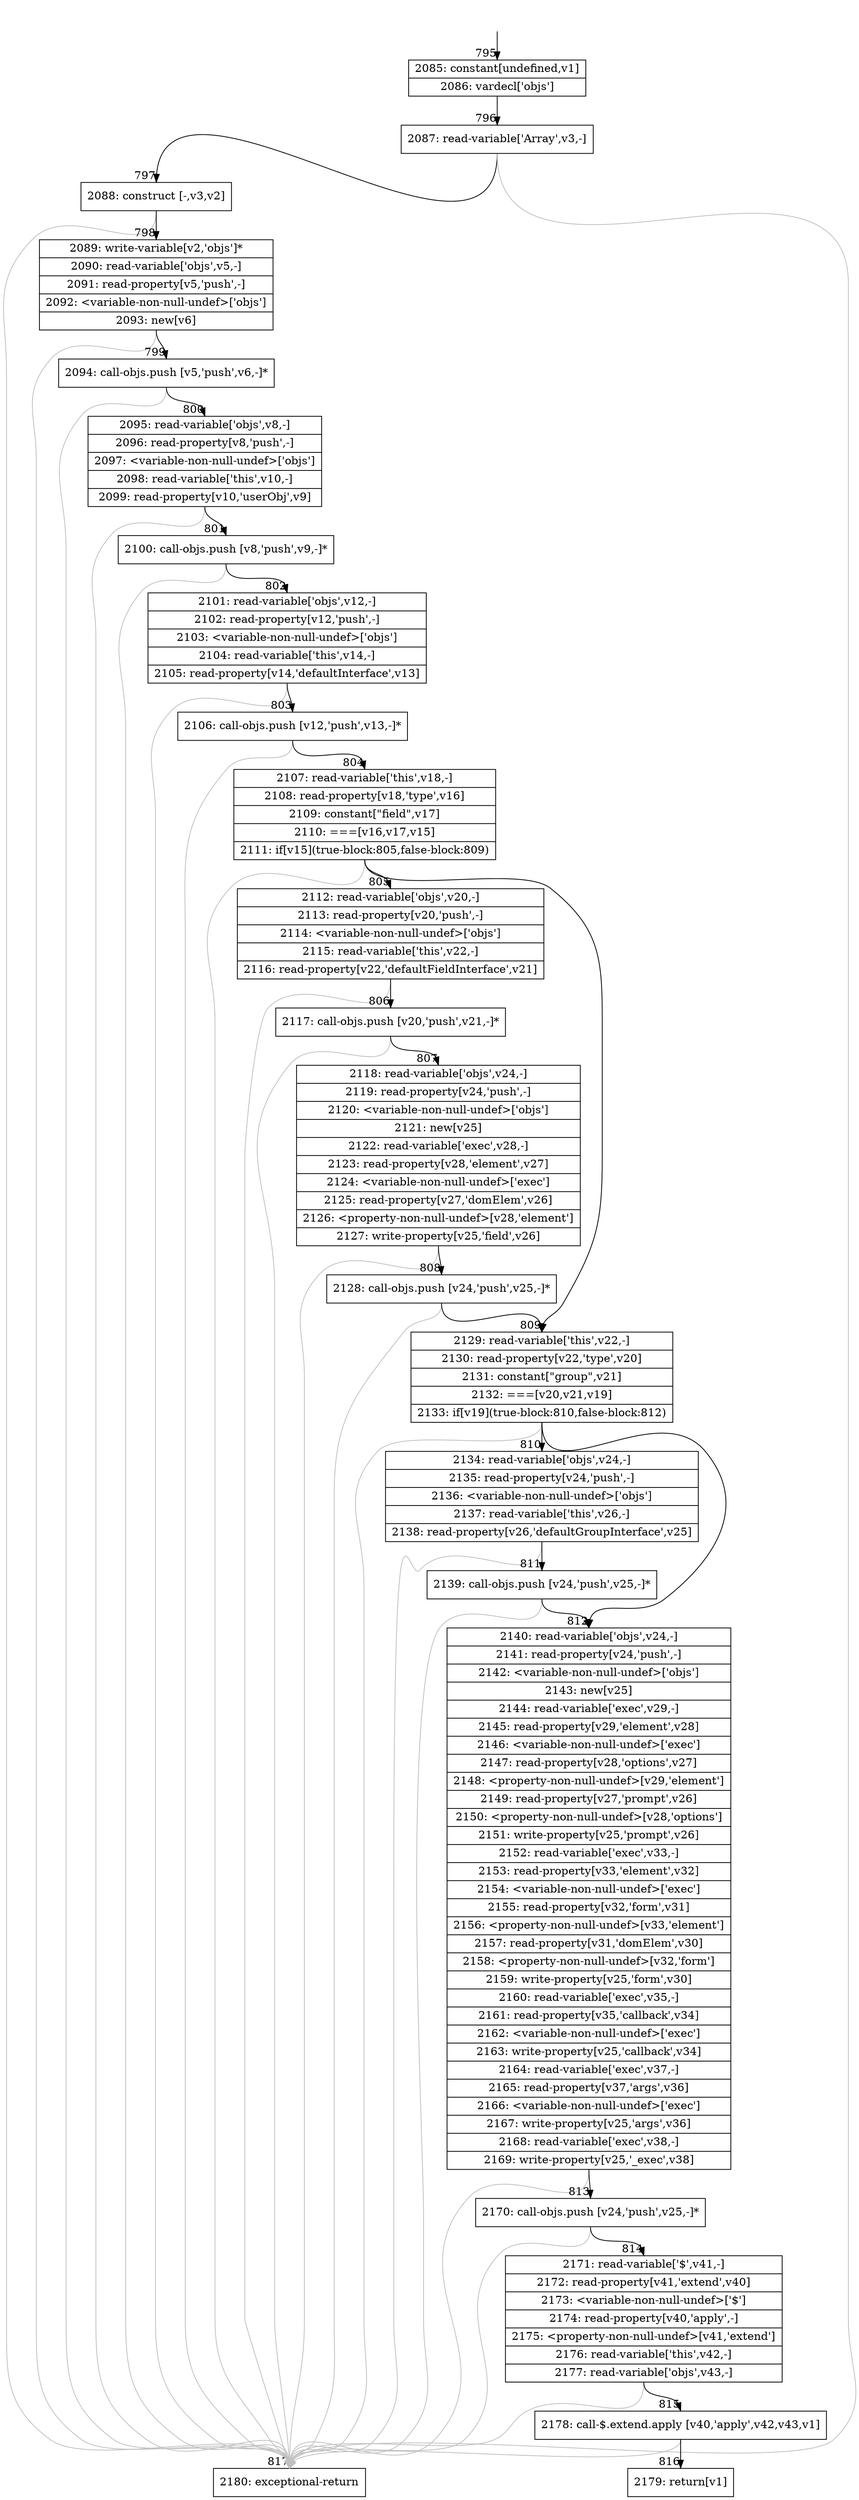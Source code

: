 digraph {
rankdir="TD"
BB_entry80[shape=none,label=""];
BB_entry80 -> BB795 [tailport=s, headport=n, headlabel="    795"]
BB795 [shape=record label="{2085: constant[undefined,v1]|2086: vardecl['objs']}" ] 
BB795 -> BB796 [tailport=s, headport=n, headlabel="      796"]
BB796 [shape=record label="{2087: read-variable['Array',v3,-]}" ] 
BB796 -> BB797 [tailport=s, headport=n, headlabel="      797"]
BB796 -> BB817 [tailport=s, headport=n, color=gray, headlabel="      817"]
BB797 [shape=record label="{2088: construct [-,v3,v2]}" ] 
BB797 -> BB798 [tailport=s, headport=n, headlabel="      798"]
BB797 -> BB817 [tailport=s, headport=n, color=gray]
BB798 [shape=record label="{2089: write-variable[v2,'objs']*|2090: read-variable['objs',v5,-]|2091: read-property[v5,'push',-]|2092: \<variable-non-null-undef\>['objs']|2093: new[v6]}" ] 
BB798 -> BB799 [tailport=s, headport=n, headlabel="      799"]
BB798 -> BB817 [tailport=s, headport=n, color=gray]
BB799 [shape=record label="{2094: call-objs.push [v5,'push',v6,-]*}" ] 
BB799 -> BB800 [tailport=s, headport=n, headlabel="      800"]
BB799 -> BB817 [tailport=s, headport=n, color=gray]
BB800 [shape=record label="{2095: read-variable['objs',v8,-]|2096: read-property[v8,'push',-]|2097: \<variable-non-null-undef\>['objs']|2098: read-variable['this',v10,-]|2099: read-property[v10,'userObj',v9]}" ] 
BB800 -> BB801 [tailport=s, headport=n, headlabel="      801"]
BB800 -> BB817 [tailport=s, headport=n, color=gray]
BB801 [shape=record label="{2100: call-objs.push [v8,'push',v9,-]*}" ] 
BB801 -> BB802 [tailport=s, headport=n, headlabel="      802"]
BB801 -> BB817 [tailport=s, headport=n, color=gray]
BB802 [shape=record label="{2101: read-variable['objs',v12,-]|2102: read-property[v12,'push',-]|2103: \<variable-non-null-undef\>['objs']|2104: read-variable['this',v14,-]|2105: read-property[v14,'defaultInterface',v13]}" ] 
BB802 -> BB803 [tailport=s, headport=n, headlabel="      803"]
BB802 -> BB817 [tailport=s, headport=n, color=gray]
BB803 [shape=record label="{2106: call-objs.push [v12,'push',v13,-]*}" ] 
BB803 -> BB804 [tailport=s, headport=n, headlabel="      804"]
BB803 -> BB817 [tailport=s, headport=n, color=gray]
BB804 [shape=record label="{2107: read-variable['this',v18,-]|2108: read-property[v18,'type',v16]|2109: constant[\"field\",v17]|2110: ===[v16,v17,v15]|2111: if[v15](true-block:805,false-block:809)}" ] 
BB804 -> BB805 [tailport=s, headport=n, headlabel="      805"]
BB804 -> BB809 [tailport=s, headport=n, headlabel="      809"]
BB804 -> BB817 [tailport=s, headport=n, color=gray]
BB805 [shape=record label="{2112: read-variable['objs',v20,-]|2113: read-property[v20,'push',-]|2114: \<variable-non-null-undef\>['objs']|2115: read-variable['this',v22,-]|2116: read-property[v22,'defaultFieldInterface',v21]}" ] 
BB805 -> BB806 [tailport=s, headport=n, headlabel="      806"]
BB805 -> BB817 [tailport=s, headport=n, color=gray]
BB806 [shape=record label="{2117: call-objs.push [v20,'push',v21,-]*}" ] 
BB806 -> BB807 [tailport=s, headport=n, headlabel="      807"]
BB806 -> BB817 [tailport=s, headport=n, color=gray]
BB807 [shape=record label="{2118: read-variable['objs',v24,-]|2119: read-property[v24,'push',-]|2120: \<variable-non-null-undef\>['objs']|2121: new[v25]|2122: read-variable['exec',v28,-]|2123: read-property[v28,'element',v27]|2124: \<variable-non-null-undef\>['exec']|2125: read-property[v27,'domElem',v26]|2126: \<property-non-null-undef\>[v28,'element']|2127: write-property[v25,'field',v26]}" ] 
BB807 -> BB808 [tailport=s, headport=n, headlabel="      808"]
BB807 -> BB817 [tailport=s, headport=n, color=gray]
BB808 [shape=record label="{2128: call-objs.push [v24,'push',v25,-]*}" ] 
BB808 -> BB809 [tailport=s, headport=n]
BB808 -> BB817 [tailport=s, headport=n, color=gray]
BB809 [shape=record label="{2129: read-variable['this',v22,-]|2130: read-property[v22,'type',v20]|2131: constant[\"group\",v21]|2132: ===[v20,v21,v19]|2133: if[v19](true-block:810,false-block:812)}" ] 
BB809 -> BB810 [tailport=s, headport=n, headlabel="      810"]
BB809 -> BB812 [tailport=s, headport=n, headlabel="      812"]
BB809 -> BB817 [tailport=s, headport=n, color=gray]
BB810 [shape=record label="{2134: read-variable['objs',v24,-]|2135: read-property[v24,'push',-]|2136: \<variable-non-null-undef\>['objs']|2137: read-variable['this',v26,-]|2138: read-property[v26,'defaultGroupInterface',v25]}" ] 
BB810 -> BB811 [tailport=s, headport=n, headlabel="      811"]
BB810 -> BB817 [tailport=s, headport=n, color=gray]
BB811 [shape=record label="{2139: call-objs.push [v24,'push',v25,-]*}" ] 
BB811 -> BB812 [tailport=s, headport=n]
BB811 -> BB817 [tailport=s, headport=n, color=gray]
BB812 [shape=record label="{2140: read-variable['objs',v24,-]|2141: read-property[v24,'push',-]|2142: \<variable-non-null-undef\>['objs']|2143: new[v25]|2144: read-variable['exec',v29,-]|2145: read-property[v29,'element',v28]|2146: \<variable-non-null-undef\>['exec']|2147: read-property[v28,'options',v27]|2148: \<property-non-null-undef\>[v29,'element']|2149: read-property[v27,'prompt',v26]|2150: \<property-non-null-undef\>[v28,'options']|2151: write-property[v25,'prompt',v26]|2152: read-variable['exec',v33,-]|2153: read-property[v33,'element',v32]|2154: \<variable-non-null-undef\>['exec']|2155: read-property[v32,'form',v31]|2156: \<property-non-null-undef\>[v33,'element']|2157: read-property[v31,'domElem',v30]|2158: \<property-non-null-undef\>[v32,'form']|2159: write-property[v25,'form',v30]|2160: read-variable['exec',v35,-]|2161: read-property[v35,'callback',v34]|2162: \<variable-non-null-undef\>['exec']|2163: write-property[v25,'callback',v34]|2164: read-variable['exec',v37,-]|2165: read-property[v37,'args',v36]|2166: \<variable-non-null-undef\>['exec']|2167: write-property[v25,'args',v36]|2168: read-variable['exec',v38,-]|2169: write-property[v25,'_exec',v38]}" ] 
BB812 -> BB813 [tailport=s, headport=n, headlabel="      813"]
BB812 -> BB817 [tailport=s, headport=n, color=gray]
BB813 [shape=record label="{2170: call-objs.push [v24,'push',v25,-]*}" ] 
BB813 -> BB814 [tailport=s, headport=n, headlabel="      814"]
BB813 -> BB817 [tailport=s, headport=n, color=gray]
BB814 [shape=record label="{2171: read-variable['$',v41,-]|2172: read-property[v41,'extend',v40]|2173: \<variable-non-null-undef\>['$']|2174: read-property[v40,'apply',-]|2175: \<property-non-null-undef\>[v41,'extend']|2176: read-variable['this',v42,-]|2177: read-variable['objs',v43,-]}" ] 
BB814 -> BB815 [tailport=s, headport=n, headlabel="      815"]
BB814 -> BB817 [tailport=s, headport=n, color=gray]
BB815 [shape=record label="{2178: call-$.extend.apply [v40,'apply',v42,v43,v1]}" ] 
BB815 -> BB816 [tailport=s, headport=n, headlabel="      816"]
BB815 -> BB817 [tailport=s, headport=n, color=gray]
BB816 [shape=record label="{2179: return[v1]}" ] 
BB817 [shape=record label="{2180: exceptional-return}" ] 
//#$~ 690
}

